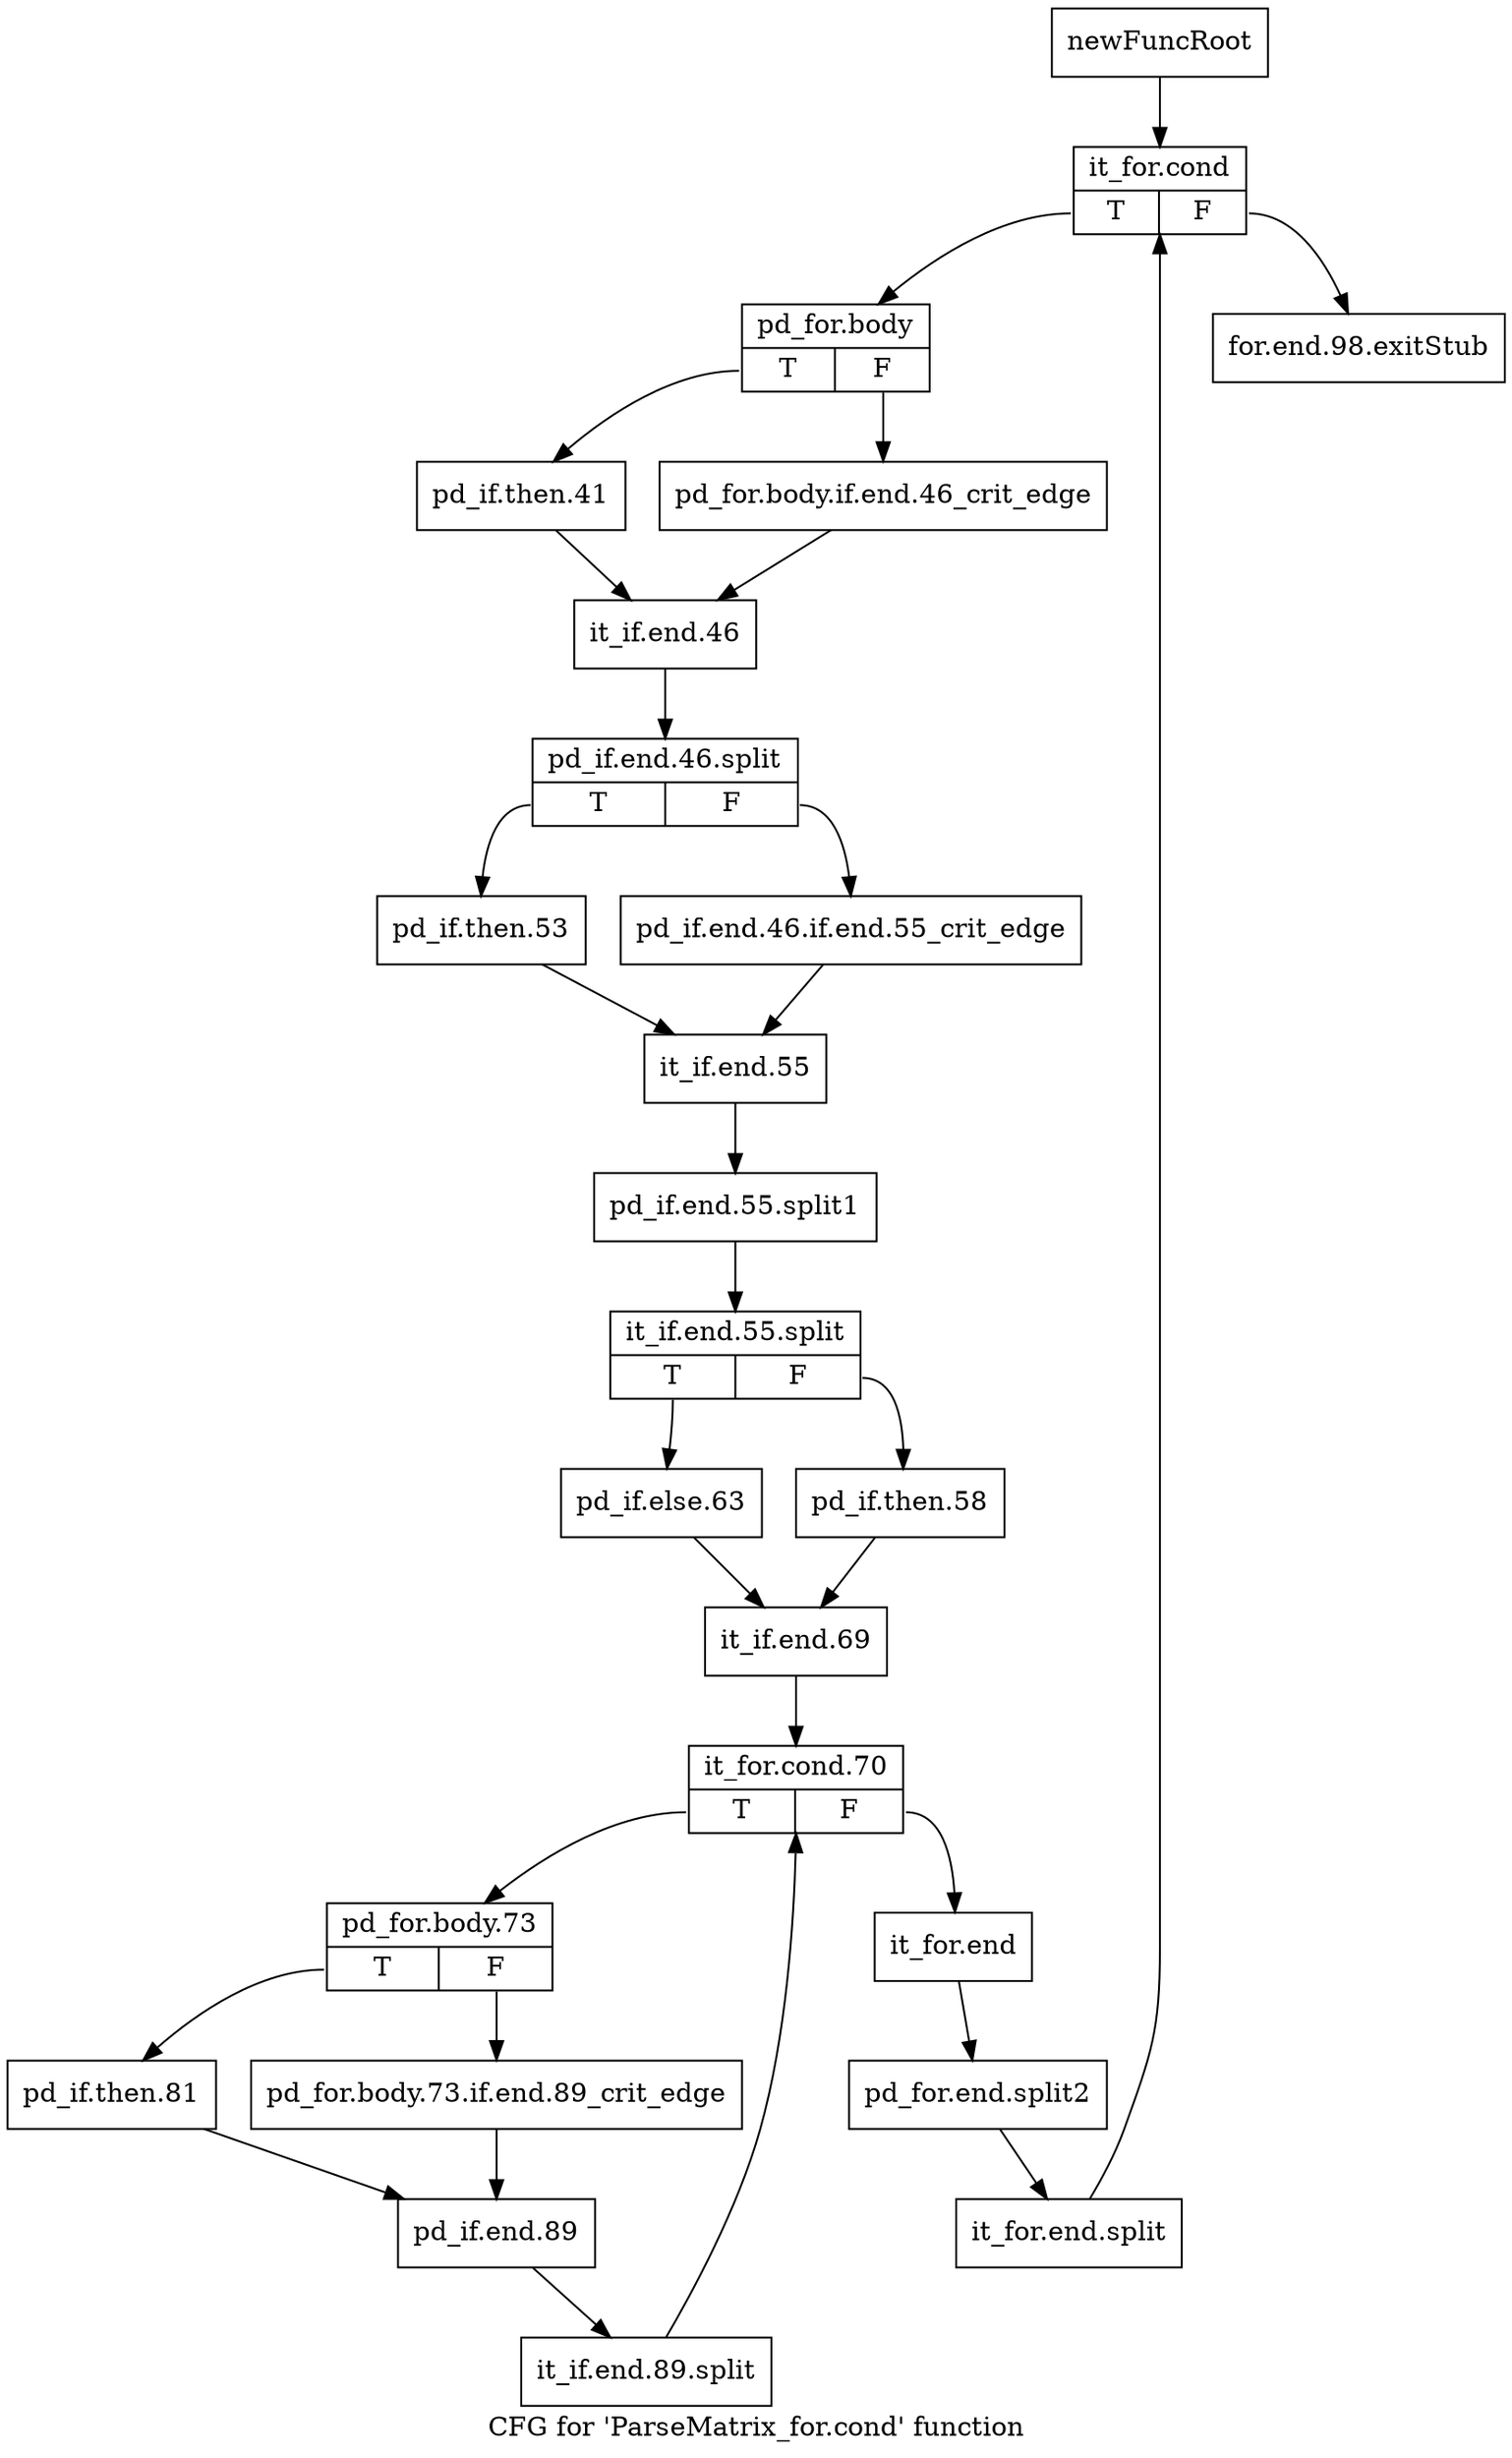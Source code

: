digraph "CFG for 'ParseMatrix_for.cond' function" {
	label="CFG for 'ParseMatrix_for.cond' function";

	Node0x2a6b7d0 [shape=record,label="{newFuncRoot}"];
	Node0x2a6b7d0 -> Node0x2a6b870;
	Node0x2a6b820 [shape=record,label="{for.end.98.exitStub}"];
	Node0x2a6b870 [shape=record,label="{it_for.cond|{<s0>T|<s1>F}}"];
	Node0x2a6b870:s0 -> Node0x2a6b8c0;
	Node0x2a6b870:s1 -> Node0x2a6b820;
	Node0x2a6b8c0 [shape=record,label="{pd_for.body|{<s0>T|<s1>F}}"];
	Node0x2a6b8c0:s0 -> Node0x2a6b960;
	Node0x2a6b8c0:s1 -> Node0x2a6b910;
	Node0x2a6b910 [shape=record,label="{pd_for.body.if.end.46_crit_edge}"];
	Node0x2a6b910 -> Node0x2a6b9b0;
	Node0x2a6b960 [shape=record,label="{pd_if.then.41}"];
	Node0x2a6b960 -> Node0x2a6b9b0;
	Node0x2a6b9b0 [shape=record,label="{it_if.end.46}"];
	Node0x2a6b9b0 -> Node0x35ed030;
	Node0x35ed030 [shape=record,label="{pd_if.end.46.split|{<s0>T|<s1>F}}"];
	Node0x35ed030:s0 -> Node0x2a6ba50;
	Node0x35ed030:s1 -> Node0x2a6ba00;
	Node0x2a6ba00 [shape=record,label="{pd_if.end.46.if.end.55_crit_edge}"];
	Node0x2a6ba00 -> Node0x2a6baa0;
	Node0x2a6ba50 [shape=record,label="{pd_if.then.53}"];
	Node0x2a6ba50 -> Node0x2a6baa0;
	Node0x2a6baa0 [shape=record,label="{it_if.end.55}"];
	Node0x2a6baa0 -> Node0x355e050;
	Node0x355e050 [shape=record,label="{pd_if.end.55.split1}"];
	Node0x355e050 -> Node0x35ece80;
	Node0x35ece80 [shape=record,label="{it_if.end.55.split|{<s0>T|<s1>F}}"];
	Node0x35ece80:s0 -> Node0x2a6bb40;
	Node0x35ece80:s1 -> Node0x2a6baf0;
	Node0x2a6baf0 [shape=record,label="{pd_if.then.58}"];
	Node0x2a6baf0 -> Node0x2a6bb90;
	Node0x2a6bb40 [shape=record,label="{pd_if.else.63}"];
	Node0x2a6bb40 -> Node0x2a6bb90;
	Node0x2a6bb90 [shape=record,label="{it_if.end.69}"];
	Node0x2a6bb90 -> Node0x2a6bbe0;
	Node0x2a6bbe0 [shape=record,label="{it_for.cond.70|{<s0>T|<s1>F}}"];
	Node0x2a6bbe0:s0 -> Node0x2a6bc80;
	Node0x2a6bbe0:s1 -> Node0x2a6bc30;
	Node0x2a6bc30 [shape=record,label="{it_for.end}"];
	Node0x2a6bc30 -> Node0x355de50;
	Node0x355de50 [shape=record,label="{pd_for.end.split2}"];
	Node0x355de50 -> Node0x355de00;
	Node0x355de00 [shape=record,label="{it_for.end.split}"];
	Node0x355de00 -> Node0x2a6b870;
	Node0x2a6bc80 [shape=record,label="{pd_for.body.73|{<s0>T|<s1>F}}"];
	Node0x2a6bc80:s0 -> Node0x2a6bd20;
	Node0x2a6bc80:s1 -> Node0x2a6bcd0;
	Node0x2a6bcd0 [shape=record,label="{pd_for.body.73.if.end.89_crit_edge}"];
	Node0x2a6bcd0 -> Node0x2a6bd70;
	Node0x2a6bd20 [shape=record,label="{pd_if.then.81}"];
	Node0x2a6bd20 -> Node0x2a6bd70;
	Node0x2a6bd70 [shape=record,label="{pd_if.end.89}"];
	Node0x2a6bd70 -> Node0x350abc0;
	Node0x350abc0 [shape=record,label="{it_if.end.89.split}"];
	Node0x350abc0 -> Node0x2a6bbe0;
}
